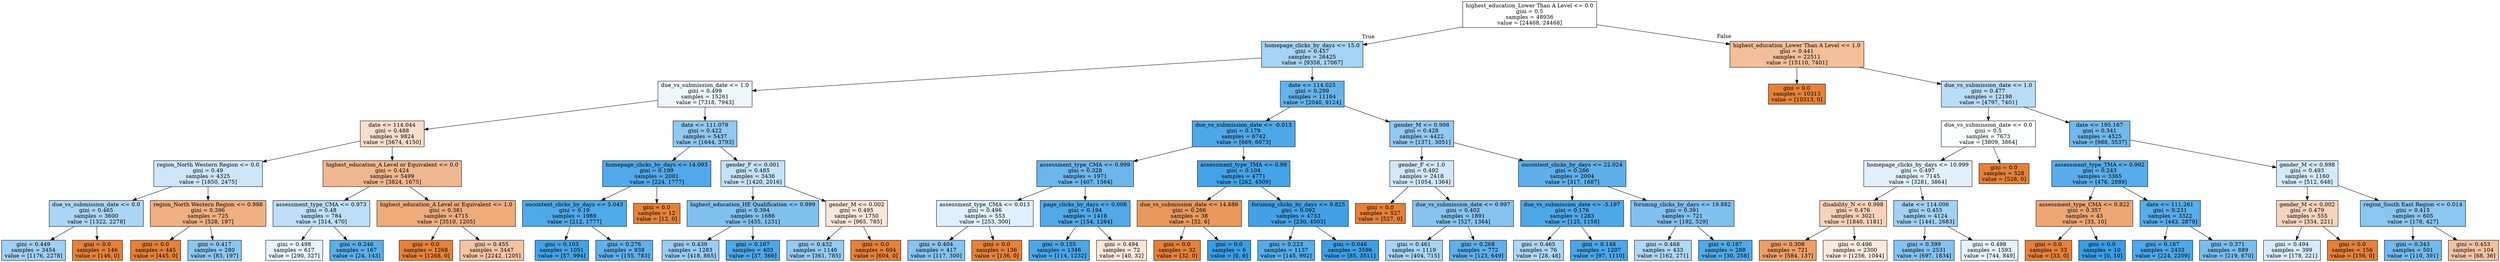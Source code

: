digraph Tree {
node [shape=box, style="filled", color="black"] ;
0 [label="highest_education_Lower Than A Level <= 0.0\ngini = 0.5\nsamples = 48936\nvalue = [24468, 24468]", fillcolor="#e5813900"] ;
1 [label="homepage_clicks_by_days <= 15.0\ngini = 0.457\nsamples = 26425\nvalue = [9358, 17067]", fillcolor="#399de573"] ;
0 -> 1 [labeldistance=2.5, labelangle=45, headlabel="True"] ;
2 [label="due_vs_submission_date <= 1.0\ngini = 0.499\nsamples = 15261\nvalue = [7318, 7943]", fillcolor="#399de514"] ;
1 -> 2 ;
3 [label="date <= 114.044\ngini = 0.488\nsamples = 9824\nvalue = [5674, 4150]", fillcolor="#e5813944"] ;
2 -> 3 ;
4 [label="region_North Western Region <= 0.0\ngini = 0.49\nsamples = 4325\nvalue = [1850, 2475]", fillcolor="#399de540"] ;
3 -> 4 ;
5 [label="due_vs_submission_date <= 0.0\ngini = 0.465\nsamples = 3600\nvalue = [1322, 2278]", fillcolor="#399de56b"] ;
4 -> 5 ;
6 [label="gini = 0.449\nsamples = 3454\nvalue = [1176, 2278]", fillcolor="#399de57b"] ;
5 -> 6 ;
7 [label="gini = 0.0\nsamples = 146\nvalue = [146, 0]", fillcolor="#e58139ff"] ;
5 -> 7 ;
8 [label="region_North Western Region <= 0.998\ngini = 0.396\nsamples = 725\nvalue = [528, 197]", fillcolor="#e58139a0"] ;
4 -> 8 ;
9 [label="gini = 0.0\nsamples = 445\nvalue = [445, 0]", fillcolor="#e58139ff"] ;
8 -> 9 ;
10 [label="gini = 0.417\nsamples = 280\nvalue = [83, 197]", fillcolor="#399de594"] ;
8 -> 10 ;
11 [label="highest_education_A Level or Equivalent <= 0.0\ngini = 0.424\nsamples = 5499\nvalue = [3824, 1675]", fillcolor="#e581398f"] ;
3 -> 11 ;
12 [label="assessment_type_CMA <= 0.973\ngini = 0.48\nsamples = 784\nvalue = [314, 470]", fillcolor="#399de555"] ;
11 -> 12 ;
13 [label="gini = 0.498\nsamples = 617\nvalue = [290, 327]", fillcolor="#399de51d"] ;
12 -> 13 ;
14 [label="gini = 0.246\nsamples = 167\nvalue = [24, 143]", fillcolor="#399de5d4"] ;
12 -> 14 ;
15 [label="highest_education_A Level or Equivalent <= 1.0\ngini = 0.381\nsamples = 4715\nvalue = [3510, 1205]", fillcolor="#e58139a7"] ;
11 -> 15 ;
16 [label="gini = 0.0\nsamples = 1268\nvalue = [1268, 0]", fillcolor="#e58139ff"] ;
15 -> 16 ;
17 [label="gini = 0.455\nsamples = 3447\nvalue = [2242, 1205]", fillcolor="#e5813976"] ;
15 -> 17 ;
18 [label="date <= 111.079\ngini = 0.422\nsamples = 5437\nvalue = [1644, 3793]", fillcolor="#399de590"] ;
2 -> 18 ;
19 [label="homepage_clicks_by_days <= 14.093\ngini = 0.199\nsamples = 2001\nvalue = [224, 1777]", fillcolor="#399de5df"] ;
18 -> 19 ;
20 [label="oucontent_clicks_by_days <= 5.043\ngini = 0.19\nsamples = 1989\nvalue = [212, 1777]", fillcolor="#399de5e1"] ;
19 -> 20 ;
21 [label="gini = 0.103\nsamples = 1051\nvalue = [57, 994]", fillcolor="#399de5f0"] ;
20 -> 21 ;
22 [label="gini = 0.276\nsamples = 938\nvalue = [155, 783]", fillcolor="#399de5cd"] ;
20 -> 22 ;
23 [label="gini = 0.0\nsamples = 12\nvalue = [12, 0]", fillcolor="#e58139ff"] ;
19 -> 23 ;
24 [label="gender_F <= 0.001\ngini = 0.485\nsamples = 3436\nvalue = [1420, 2016]", fillcolor="#399de54b"] ;
18 -> 24 ;
25 [label="highest_education_HE Qualification <= 0.999\ngini = 0.394\nsamples = 1686\nvalue = [455, 1231]", fillcolor="#399de5a1"] ;
24 -> 25 ;
26 [label="gini = 0.439\nsamples = 1283\nvalue = [418, 865]", fillcolor="#399de584"] ;
25 -> 26 ;
27 [label="gini = 0.167\nsamples = 403\nvalue = [37, 366]", fillcolor="#399de5e5"] ;
25 -> 27 ;
28 [label="gender_M <= 0.002\ngini = 0.495\nsamples = 1750\nvalue = [965, 785]", fillcolor="#e5813930"] ;
24 -> 28 ;
29 [label="gini = 0.432\nsamples = 1146\nvalue = [361, 785]", fillcolor="#399de58a"] ;
28 -> 29 ;
30 [label="gini = 0.0\nsamples = 604\nvalue = [604, 0]", fillcolor="#e58139ff"] ;
28 -> 30 ;
31 [label="date <= 114.025\ngini = 0.299\nsamples = 11164\nvalue = [2040, 9124]", fillcolor="#399de5c6"] ;
1 -> 31 ;
32 [label="due_vs_submission_date <= -0.013\ngini = 0.179\nsamples = 6742\nvalue = [669, 6073]", fillcolor="#399de5e3"] ;
31 -> 32 ;
33 [label="assessment_type_CMA <= 0.999\ngini = 0.328\nsamples = 1971\nvalue = [407, 1564]", fillcolor="#399de5bd"] ;
32 -> 33 ;
34 [label="assessment_type_CMA <= 0.013\ngini = 0.496\nsamples = 553\nvalue = [253, 300]", fillcolor="#399de528"] ;
33 -> 34 ;
35 [label="gini = 0.404\nsamples = 417\nvalue = [117, 300]", fillcolor="#399de59c"] ;
34 -> 35 ;
36 [label="gini = 0.0\nsamples = 136\nvalue = [136, 0]", fillcolor="#e58139ff"] ;
34 -> 36 ;
37 [label="page_clicks_by_days <= 0.008\ngini = 0.194\nsamples = 1418\nvalue = [154, 1264]", fillcolor="#399de5e0"] ;
33 -> 37 ;
38 [label="gini = 0.155\nsamples = 1346\nvalue = [114, 1232]", fillcolor="#399de5e7"] ;
37 -> 38 ;
39 [label="gini = 0.494\nsamples = 72\nvalue = [40, 32]", fillcolor="#e5813933"] ;
37 -> 39 ;
40 [label="assessment_type_TMA <= 0.99\ngini = 0.104\nsamples = 4771\nvalue = [262, 4509]", fillcolor="#399de5f0"] ;
32 -> 40 ;
41 [label="due_vs_submission_date <= 14.686\ngini = 0.266\nsamples = 38\nvalue = [32, 6]", fillcolor="#e58139cf"] ;
40 -> 41 ;
42 [label="gini = 0.0\nsamples = 32\nvalue = [32, 0]", fillcolor="#e58139ff"] ;
41 -> 42 ;
43 [label="gini = 0.0\nsamples = 6\nvalue = [0, 6]", fillcolor="#399de5ff"] ;
41 -> 43 ;
44 [label="forumng_clicks_by_days <= 9.825\ngini = 0.092\nsamples = 4733\nvalue = [230, 4503]", fillcolor="#399de5f2"] ;
40 -> 44 ;
45 [label="gini = 0.223\nsamples = 1137\nvalue = [145, 992]", fillcolor="#399de5da"] ;
44 -> 45 ;
46 [label="gini = 0.046\nsamples = 3596\nvalue = [85, 3511]", fillcolor="#399de5f9"] ;
44 -> 46 ;
47 [label="gender_M <= 0.998\ngini = 0.428\nsamples = 4422\nvalue = [1371, 3051]", fillcolor="#399de58c"] ;
31 -> 47 ;
48 [label="gender_F <= 1.0\ngini = 0.492\nsamples = 2418\nvalue = [1054, 1364]", fillcolor="#399de53a"] ;
47 -> 48 ;
49 [label="gini = 0.0\nsamples = 527\nvalue = [527, 0]", fillcolor="#e58139ff"] ;
48 -> 49 ;
50 [label="due_vs_submission_date <= 0.997\ngini = 0.402\nsamples = 1891\nvalue = [527, 1364]", fillcolor="#399de59c"] ;
48 -> 50 ;
51 [label="gini = 0.461\nsamples = 1119\nvalue = [404, 715]", fillcolor="#399de56f"] ;
50 -> 51 ;
52 [label="gini = 0.268\nsamples = 772\nvalue = [123, 649]", fillcolor="#399de5cf"] ;
50 -> 52 ;
53 [label="oucontent_clicks_by_days <= 22.024\ngini = 0.266\nsamples = 2004\nvalue = [317, 1687]", fillcolor="#399de5cf"] ;
47 -> 53 ;
54 [label="due_vs_submission_date <= -3.197\ngini = 0.176\nsamples = 1283\nvalue = [125, 1158]", fillcolor="#399de5e3"] ;
53 -> 54 ;
55 [label="gini = 0.465\nsamples = 76\nvalue = [28, 48]", fillcolor="#399de56a"] ;
54 -> 55 ;
56 [label="gini = 0.148\nsamples = 1207\nvalue = [97, 1110]", fillcolor="#399de5e9"] ;
54 -> 56 ;
57 [label="forumng_clicks_by_days <= 19.882\ngini = 0.391\nsamples = 721\nvalue = [192, 529]", fillcolor="#399de5a2"] ;
53 -> 57 ;
58 [label="gini = 0.468\nsamples = 433\nvalue = [162, 271]", fillcolor="#399de567"] ;
57 -> 58 ;
59 [label="gini = 0.187\nsamples = 288\nvalue = [30, 258]", fillcolor="#399de5e1"] ;
57 -> 59 ;
60 [label="highest_education_Lower Than A Level <= 1.0\ngini = 0.441\nsamples = 22511\nvalue = [15110, 7401]", fillcolor="#e5813982"] ;
0 -> 60 [labeldistance=2.5, labelangle=-45, headlabel="False"] ;
61 [label="gini = 0.0\nsamples = 10313\nvalue = [10313, 0]", fillcolor="#e58139ff"] ;
60 -> 61 ;
62 [label="due_vs_submission_date <= 1.0\ngini = 0.477\nsamples = 12198\nvalue = [4797, 7401]", fillcolor="#399de55a"] ;
60 -> 62 ;
63 [label="due_vs_submission_date <= 0.0\ngini = 0.5\nsamples = 7673\nvalue = [3809, 3864]", fillcolor="#399de504"] ;
62 -> 63 ;
64 [label="homepage_clicks_by_days <= 10.999\ngini = 0.497\nsamples = 7145\nvalue = [3281, 3864]", fillcolor="#399de526"] ;
63 -> 64 ;
65 [label="disability_N <= 0.998\ngini = 0.476\nsamples = 3021\nvalue = [1840, 1181]", fillcolor="#e581395b"] ;
64 -> 65 ;
66 [label="gini = 0.308\nsamples = 721\nvalue = [584, 137]", fillcolor="#e58139c3"] ;
65 -> 66 ;
67 [label="gini = 0.496\nsamples = 2300\nvalue = [1256, 1044]", fillcolor="#e581392b"] ;
65 -> 67 ;
68 [label="date <= 114.006\ngini = 0.455\nsamples = 4124\nvalue = [1441, 2683]", fillcolor="#399de576"] ;
64 -> 68 ;
69 [label="gini = 0.399\nsamples = 2531\nvalue = [697, 1834]", fillcolor="#399de59e"] ;
68 -> 69 ;
70 [label="gini = 0.498\nsamples = 1593\nvalue = [744, 849]", fillcolor="#399de520"] ;
68 -> 70 ;
71 [label="gini = 0.0\nsamples = 528\nvalue = [528, 0]", fillcolor="#e58139ff"] ;
63 -> 71 ;
72 [label="date <= 195.167\ngini = 0.341\nsamples = 4525\nvalue = [988, 3537]", fillcolor="#399de5b8"] ;
62 -> 72 ;
73 [label="assessment_type_TMA <= 0.992\ngini = 0.243\nsamples = 3365\nvalue = [476, 2889]", fillcolor="#399de5d5"] ;
72 -> 73 ;
74 [label="assessment_type_CMA <= 0.822\ngini = 0.357\nsamples = 43\nvalue = [33, 10]", fillcolor="#e58139b2"] ;
73 -> 74 ;
75 [label="gini = 0.0\nsamples = 33\nvalue = [33, 0]", fillcolor="#e58139ff"] ;
74 -> 75 ;
76 [label="gini = 0.0\nsamples = 10\nvalue = [0, 10]", fillcolor="#399de5ff"] ;
74 -> 76 ;
77 [label="date <= 111.261\ngini = 0.231\nsamples = 3322\nvalue = [443, 2879]", fillcolor="#399de5d8"] ;
73 -> 77 ;
78 [label="gini = 0.167\nsamples = 2433\nvalue = [224, 2209]", fillcolor="#399de5e5"] ;
77 -> 78 ;
79 [label="gini = 0.371\nsamples = 889\nvalue = [219, 670]", fillcolor="#399de5ac"] ;
77 -> 79 ;
80 [label="gender_M <= 0.998\ngini = 0.493\nsamples = 1160\nvalue = [512, 648]", fillcolor="#399de536"] ;
72 -> 80 ;
81 [label="gender_M <= 0.002\ngini = 0.479\nsamples = 555\nvalue = [334, 221]", fillcolor="#e5813956"] ;
80 -> 81 ;
82 [label="gini = 0.494\nsamples = 399\nvalue = [178, 221]", fillcolor="#399de532"] ;
81 -> 82 ;
83 [label="gini = 0.0\nsamples = 156\nvalue = [156, 0]", fillcolor="#e58139ff"] ;
81 -> 83 ;
84 [label="region_South East Region <= 0.014\ngini = 0.415\nsamples = 605\nvalue = [178, 427]", fillcolor="#399de595"] ;
80 -> 84 ;
85 [label="gini = 0.343\nsamples = 501\nvalue = [110, 391]", fillcolor="#399de5b7"] ;
84 -> 85 ;
86 [label="gini = 0.453\nsamples = 104\nvalue = [68, 36]", fillcolor="#e5813978"] ;
84 -> 86 ;
}